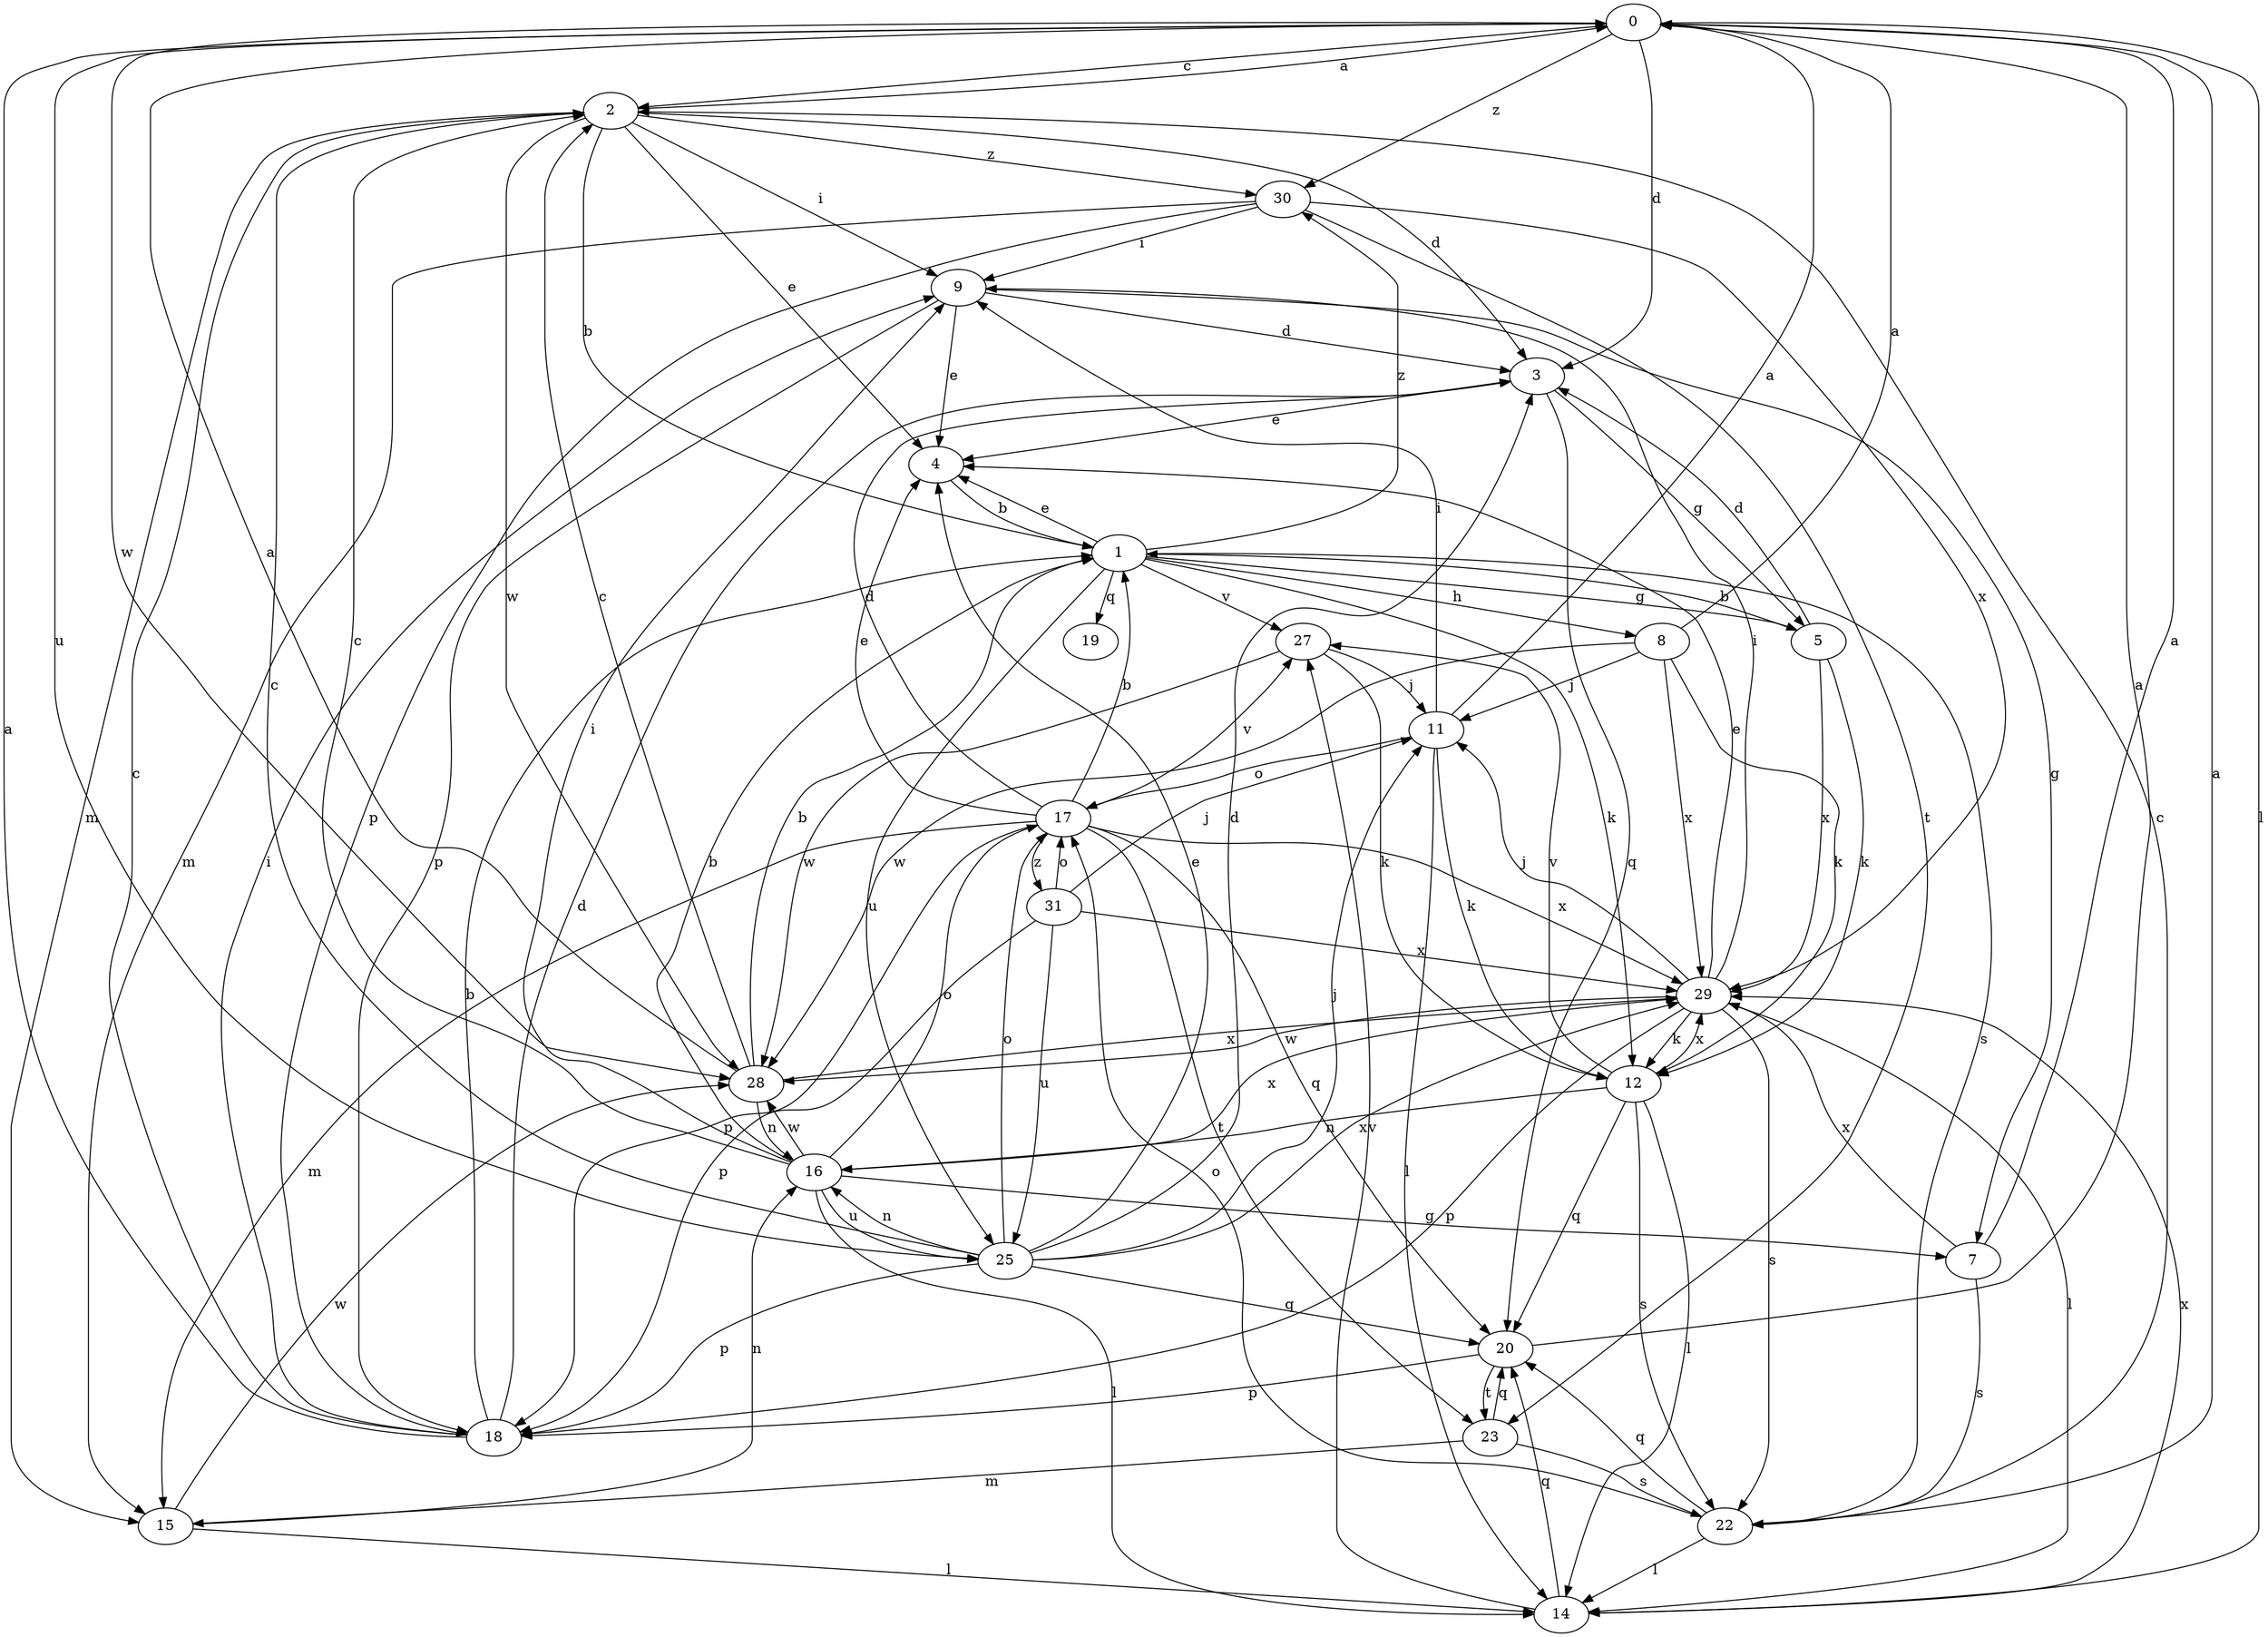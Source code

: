 strict digraph  {
0;
1;
2;
3;
4;
5;
7;
8;
9;
11;
12;
14;
15;
16;
17;
18;
19;
20;
22;
23;
25;
27;
28;
29;
30;
31;
0 -> 2  [label=c];
0 -> 3  [label=d];
0 -> 14  [label=l];
0 -> 25  [label=u];
0 -> 28  [label=w];
0 -> 30  [label=z];
1 -> 4  [label=e];
1 -> 5  [label=g];
1 -> 8  [label=h];
1 -> 12  [label=k];
1 -> 19  [label=q];
1 -> 22  [label=s];
1 -> 25  [label=u];
1 -> 27  [label=v];
1 -> 30  [label=z];
2 -> 0  [label=a];
2 -> 1  [label=b];
2 -> 3  [label=d];
2 -> 4  [label=e];
2 -> 9  [label=i];
2 -> 15  [label=m];
2 -> 28  [label=w];
2 -> 30  [label=z];
3 -> 4  [label=e];
3 -> 5  [label=g];
3 -> 20  [label=q];
4 -> 1  [label=b];
5 -> 1  [label=b];
5 -> 3  [label=d];
5 -> 12  [label=k];
5 -> 29  [label=x];
7 -> 0  [label=a];
7 -> 22  [label=s];
7 -> 29  [label=x];
8 -> 0  [label=a];
8 -> 11  [label=j];
8 -> 12  [label=k];
8 -> 28  [label=w];
8 -> 29  [label=x];
9 -> 3  [label=d];
9 -> 4  [label=e];
9 -> 7  [label=g];
9 -> 18  [label=p];
11 -> 0  [label=a];
11 -> 9  [label=i];
11 -> 12  [label=k];
11 -> 14  [label=l];
11 -> 17  [label=o];
12 -> 14  [label=l];
12 -> 16  [label=n];
12 -> 20  [label=q];
12 -> 22  [label=s];
12 -> 27  [label=v];
12 -> 29  [label=x];
14 -> 20  [label=q];
14 -> 27  [label=v];
14 -> 29  [label=x];
15 -> 14  [label=l];
15 -> 16  [label=n];
15 -> 28  [label=w];
16 -> 1  [label=b];
16 -> 2  [label=c];
16 -> 7  [label=g];
16 -> 9  [label=i];
16 -> 14  [label=l];
16 -> 17  [label=o];
16 -> 25  [label=u];
16 -> 28  [label=w];
16 -> 29  [label=x];
17 -> 1  [label=b];
17 -> 3  [label=d];
17 -> 4  [label=e];
17 -> 15  [label=m];
17 -> 18  [label=p];
17 -> 20  [label=q];
17 -> 23  [label=t];
17 -> 27  [label=v];
17 -> 29  [label=x];
17 -> 31  [label=z];
18 -> 0  [label=a];
18 -> 1  [label=b];
18 -> 2  [label=c];
18 -> 3  [label=d];
18 -> 9  [label=i];
20 -> 0  [label=a];
20 -> 18  [label=p];
20 -> 23  [label=t];
22 -> 0  [label=a];
22 -> 2  [label=c];
22 -> 14  [label=l];
22 -> 17  [label=o];
22 -> 20  [label=q];
23 -> 15  [label=m];
23 -> 20  [label=q];
23 -> 22  [label=s];
25 -> 2  [label=c];
25 -> 3  [label=d];
25 -> 4  [label=e];
25 -> 11  [label=j];
25 -> 16  [label=n];
25 -> 17  [label=o];
25 -> 18  [label=p];
25 -> 20  [label=q];
25 -> 29  [label=x];
27 -> 11  [label=j];
27 -> 12  [label=k];
27 -> 28  [label=w];
28 -> 0  [label=a];
28 -> 1  [label=b];
28 -> 2  [label=c];
28 -> 16  [label=n];
28 -> 29  [label=x];
29 -> 4  [label=e];
29 -> 9  [label=i];
29 -> 11  [label=j];
29 -> 12  [label=k];
29 -> 14  [label=l];
29 -> 18  [label=p];
29 -> 22  [label=s];
29 -> 28  [label=w];
30 -> 9  [label=i];
30 -> 15  [label=m];
30 -> 18  [label=p];
30 -> 23  [label=t];
30 -> 29  [label=x];
31 -> 11  [label=j];
31 -> 17  [label=o];
31 -> 18  [label=p];
31 -> 25  [label=u];
31 -> 29  [label=x];
}
